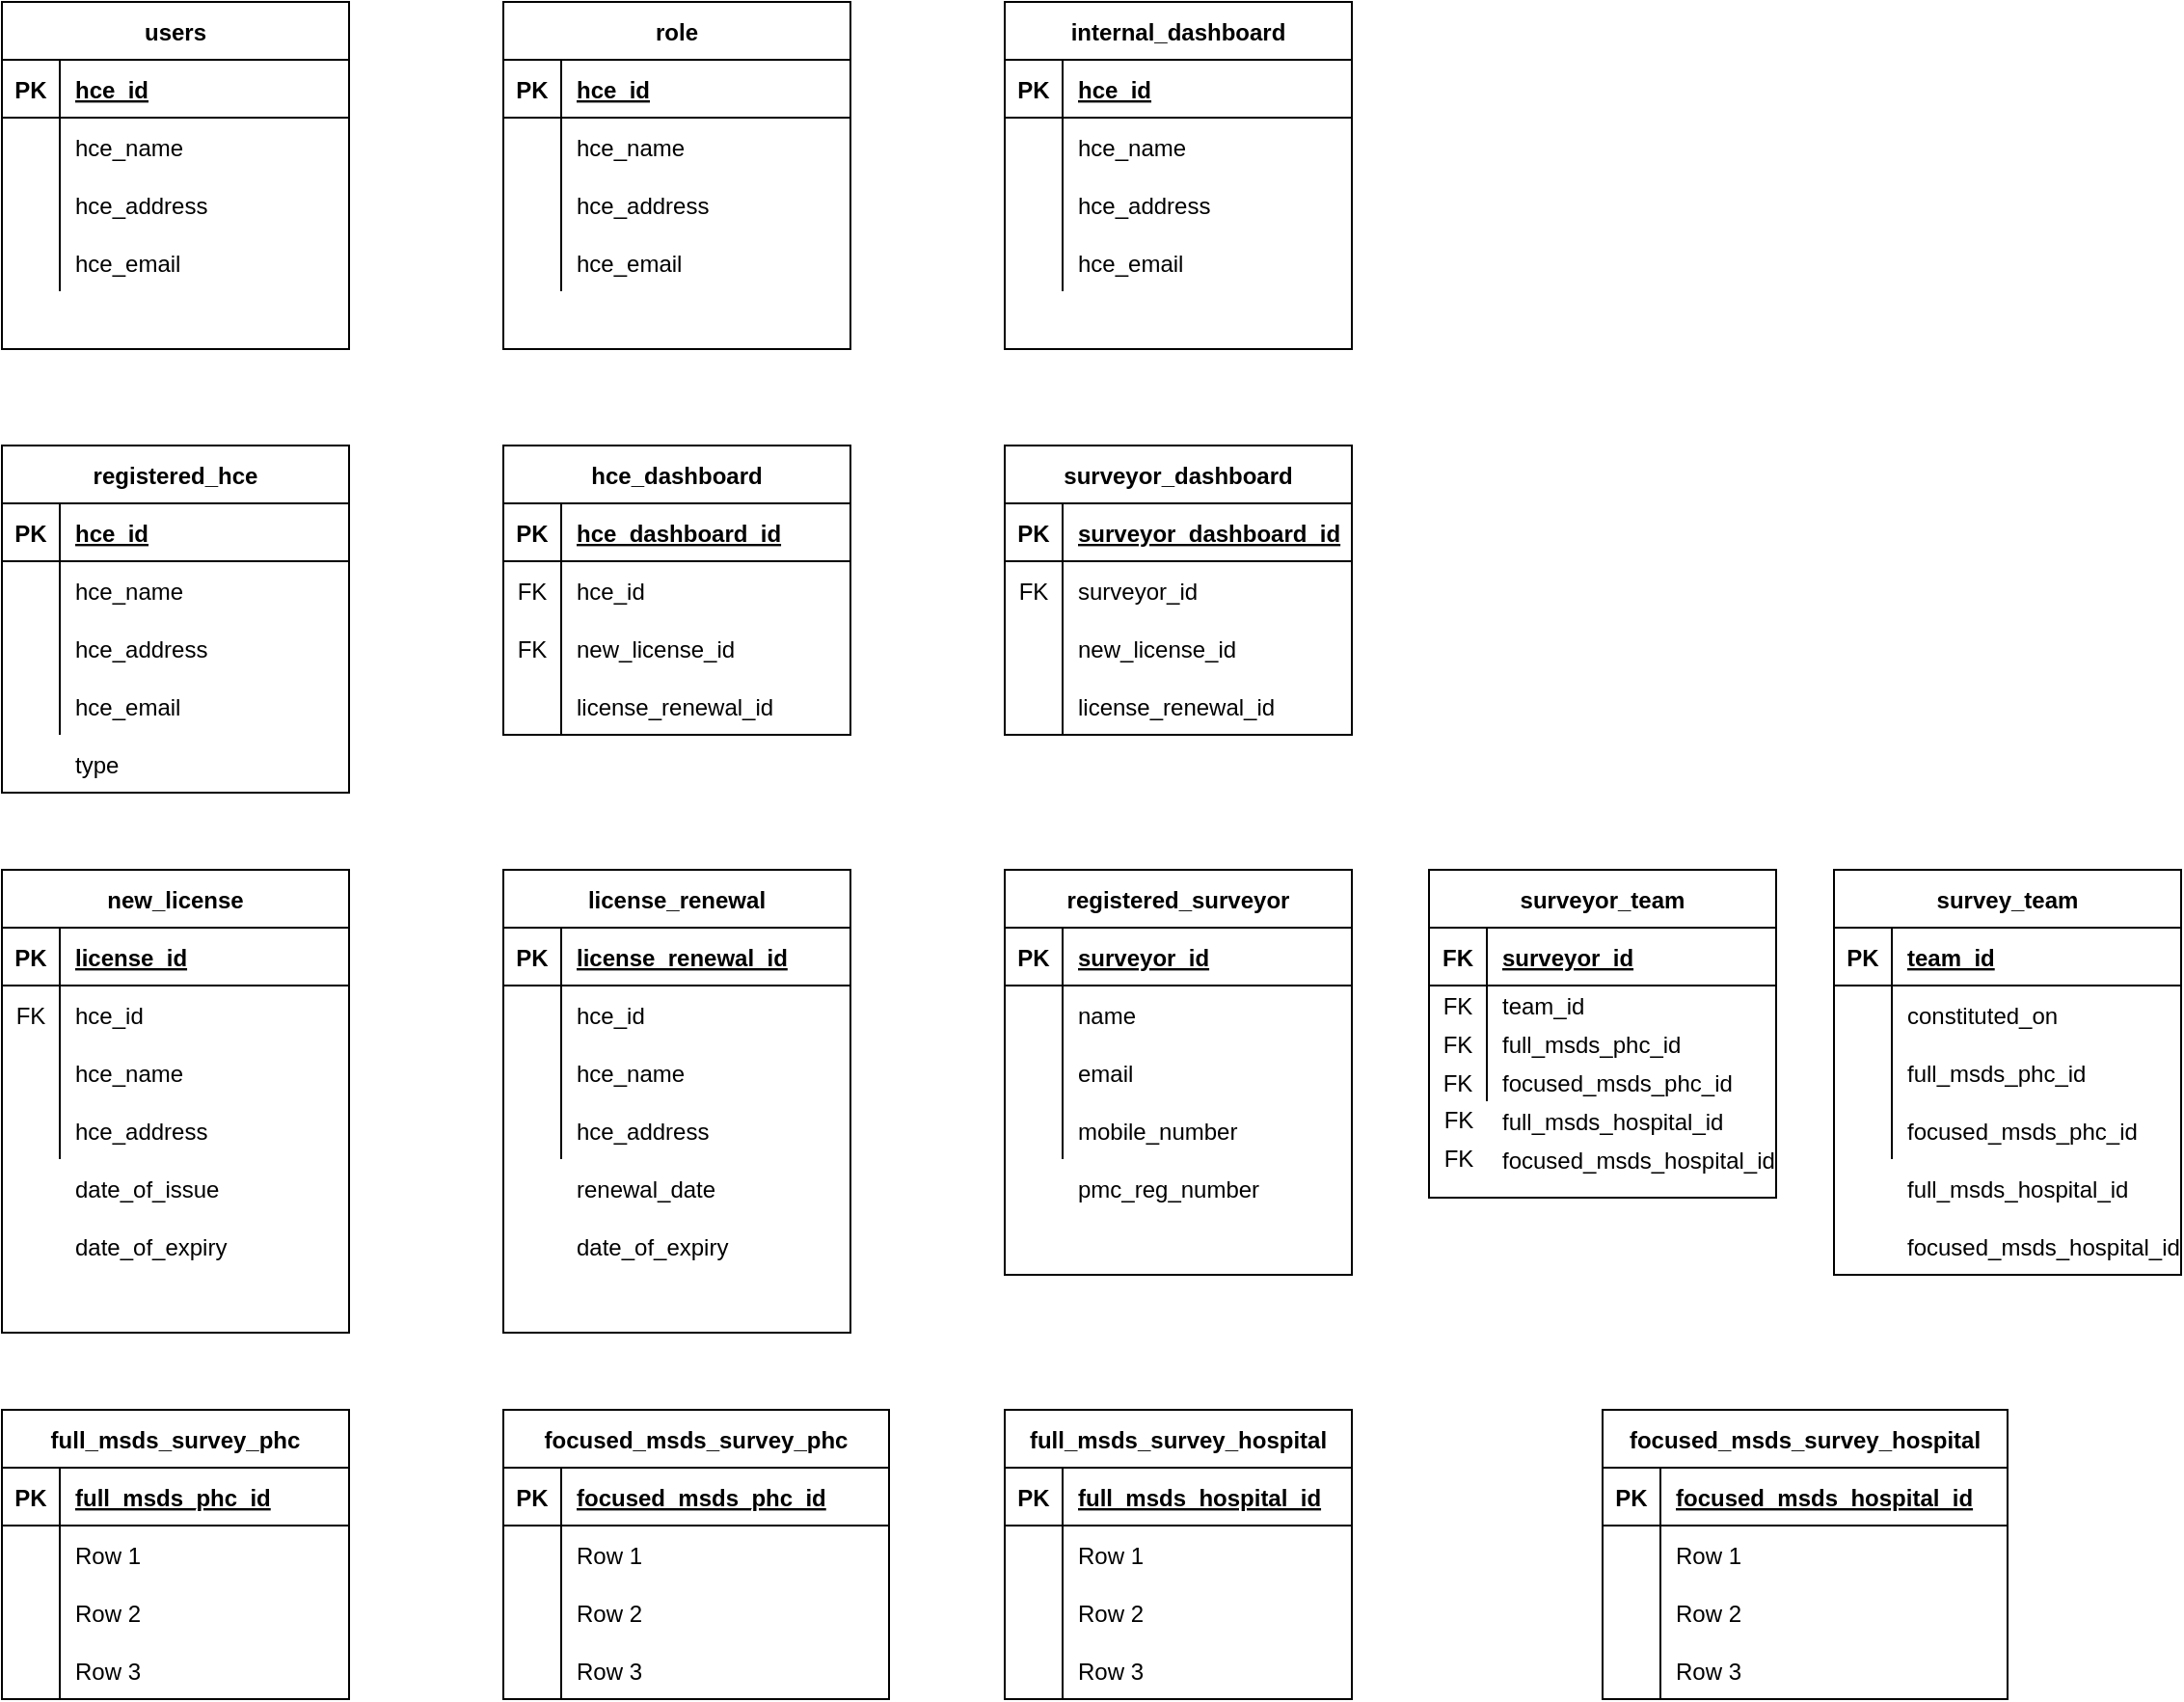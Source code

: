 <mxfile version="14.1.9" type="github"><diagram id="8rNVTD--F8bxD9YhIOgF" name="Page-1"><mxGraphModel dx="1017" dy="977" grid="1" gridSize="10" guides="1" tooltips="1" connect="1" arrows="1" fold="1" page="0" pageScale="1" pageWidth="1169" pageHeight="827" math="0" shadow="0"><root><mxCell id="0"/><mxCell id="1" parent="0"/><mxCell id="9mzJj-Um9MFkz69F-9Rz-1" value="registered_hce" style="shape=table;startSize=30;container=1;collapsible=1;childLayout=tableLayout;fixedRows=1;rowLines=0;fontStyle=1;align=center;resizeLast=1;" parent="1" vertex="1"><mxGeometry x="10" y="20" width="180" height="180" as="geometry"/></mxCell><mxCell id="9mzJj-Um9MFkz69F-9Rz-2" value="" style="shape=partialRectangle;collapsible=0;dropTarget=0;pointerEvents=0;fillColor=none;top=0;left=0;bottom=1;right=0;points=[[0,0.5],[1,0.5]];portConstraint=eastwest;" parent="9mzJj-Um9MFkz69F-9Rz-1" vertex="1"><mxGeometry y="30" width="180" height="30" as="geometry"/></mxCell><mxCell id="9mzJj-Um9MFkz69F-9Rz-3" value="PK" style="shape=partialRectangle;connectable=0;fillColor=none;top=0;left=0;bottom=0;right=0;fontStyle=1;overflow=hidden;" parent="9mzJj-Um9MFkz69F-9Rz-2" vertex="1"><mxGeometry width="30" height="30" as="geometry"/></mxCell><mxCell id="9mzJj-Um9MFkz69F-9Rz-4" value="hce_id" style="shape=partialRectangle;connectable=0;fillColor=none;top=0;left=0;bottom=0;right=0;align=left;spacingLeft=6;fontStyle=5;overflow=hidden;" parent="9mzJj-Um9MFkz69F-9Rz-2" vertex="1"><mxGeometry x="30" width="150" height="30" as="geometry"/></mxCell><mxCell id="9mzJj-Um9MFkz69F-9Rz-5" value="" style="shape=partialRectangle;collapsible=0;dropTarget=0;pointerEvents=0;fillColor=none;top=0;left=0;bottom=0;right=0;points=[[0,0.5],[1,0.5]];portConstraint=eastwest;" parent="9mzJj-Um9MFkz69F-9Rz-1" vertex="1"><mxGeometry y="60" width="180" height="30" as="geometry"/></mxCell><mxCell id="9mzJj-Um9MFkz69F-9Rz-6" value="" style="shape=partialRectangle;connectable=0;fillColor=none;top=0;left=0;bottom=0;right=0;editable=1;overflow=hidden;" parent="9mzJj-Um9MFkz69F-9Rz-5" vertex="1"><mxGeometry width="30" height="30" as="geometry"/></mxCell><mxCell id="9mzJj-Um9MFkz69F-9Rz-7" value="hce_name" style="shape=partialRectangle;connectable=0;fillColor=none;top=0;left=0;bottom=0;right=0;align=left;spacingLeft=6;overflow=hidden;" parent="9mzJj-Um9MFkz69F-9Rz-5" vertex="1"><mxGeometry x="30" width="150" height="30" as="geometry"/></mxCell><mxCell id="9mzJj-Um9MFkz69F-9Rz-8" value="" style="shape=partialRectangle;collapsible=0;dropTarget=0;pointerEvents=0;fillColor=none;top=0;left=0;bottom=0;right=0;points=[[0,0.5],[1,0.5]];portConstraint=eastwest;" parent="9mzJj-Um9MFkz69F-9Rz-1" vertex="1"><mxGeometry y="90" width="180" height="30" as="geometry"/></mxCell><mxCell id="9mzJj-Um9MFkz69F-9Rz-9" value="" style="shape=partialRectangle;connectable=0;fillColor=none;top=0;left=0;bottom=0;right=0;editable=1;overflow=hidden;" parent="9mzJj-Um9MFkz69F-9Rz-8" vertex="1"><mxGeometry width="30" height="30" as="geometry"/></mxCell><mxCell id="9mzJj-Um9MFkz69F-9Rz-10" value="hce_address" style="shape=partialRectangle;connectable=0;fillColor=none;top=0;left=0;bottom=0;right=0;align=left;spacingLeft=6;overflow=hidden;" parent="9mzJj-Um9MFkz69F-9Rz-8" vertex="1"><mxGeometry x="30" width="150" height="30" as="geometry"/></mxCell><mxCell id="9mzJj-Um9MFkz69F-9Rz-11" value="" style="shape=partialRectangle;collapsible=0;dropTarget=0;pointerEvents=0;fillColor=none;top=0;left=0;bottom=0;right=0;points=[[0,0.5],[1,0.5]];portConstraint=eastwest;" parent="9mzJj-Um9MFkz69F-9Rz-1" vertex="1"><mxGeometry y="120" width="180" height="30" as="geometry"/></mxCell><mxCell id="9mzJj-Um9MFkz69F-9Rz-12" value="" style="shape=partialRectangle;connectable=0;fillColor=none;top=0;left=0;bottom=0;right=0;editable=1;overflow=hidden;" parent="9mzJj-Um9MFkz69F-9Rz-11" vertex="1"><mxGeometry width="30" height="30" as="geometry"/></mxCell><mxCell id="9mzJj-Um9MFkz69F-9Rz-13" value="hce_email" style="shape=partialRectangle;connectable=0;fillColor=none;top=0;left=0;bottom=0;right=0;align=left;spacingLeft=6;overflow=hidden;" parent="9mzJj-Um9MFkz69F-9Rz-11" vertex="1"><mxGeometry x="30" width="150" height="30" as="geometry"/></mxCell><mxCell id="9mzJj-Um9MFkz69F-9Rz-14" value="hce_dashboard" style="shape=table;startSize=30;container=1;collapsible=1;childLayout=tableLayout;fixedRows=1;rowLines=0;fontStyle=1;align=center;resizeLast=1;" parent="1" vertex="1"><mxGeometry x="270" y="20" width="180" height="150" as="geometry"/></mxCell><mxCell id="9mzJj-Um9MFkz69F-9Rz-15" value="" style="shape=partialRectangle;collapsible=0;dropTarget=0;pointerEvents=0;fillColor=none;top=0;left=0;bottom=1;right=0;points=[[0,0.5],[1,0.5]];portConstraint=eastwest;" parent="9mzJj-Um9MFkz69F-9Rz-14" vertex="1"><mxGeometry y="30" width="180" height="30" as="geometry"/></mxCell><mxCell id="9mzJj-Um9MFkz69F-9Rz-16" value="PK" style="shape=partialRectangle;connectable=0;fillColor=none;top=0;left=0;bottom=0;right=0;fontStyle=1;overflow=hidden;" parent="9mzJj-Um9MFkz69F-9Rz-15" vertex="1"><mxGeometry width="30" height="30" as="geometry"/></mxCell><mxCell id="9mzJj-Um9MFkz69F-9Rz-17" value="hce_dashboard_id" style="shape=partialRectangle;connectable=0;fillColor=none;top=0;left=0;bottom=0;right=0;align=left;spacingLeft=6;fontStyle=5;overflow=hidden;" parent="9mzJj-Um9MFkz69F-9Rz-15" vertex="1"><mxGeometry x="30" width="150" height="30" as="geometry"/></mxCell><mxCell id="9mzJj-Um9MFkz69F-9Rz-18" value="" style="shape=partialRectangle;collapsible=0;dropTarget=0;pointerEvents=0;fillColor=none;top=0;left=0;bottom=0;right=0;points=[[0,0.5],[1,0.5]];portConstraint=eastwest;" parent="9mzJj-Um9MFkz69F-9Rz-14" vertex="1"><mxGeometry y="60" width="180" height="30" as="geometry"/></mxCell><mxCell id="9mzJj-Um9MFkz69F-9Rz-19" value="FK" style="shape=partialRectangle;connectable=0;fillColor=none;top=0;left=0;bottom=0;right=0;editable=1;overflow=hidden;" parent="9mzJj-Um9MFkz69F-9Rz-18" vertex="1"><mxGeometry width="30" height="30" as="geometry"/></mxCell><mxCell id="9mzJj-Um9MFkz69F-9Rz-20" value="hce_id" style="shape=partialRectangle;connectable=0;fillColor=none;top=0;left=0;bottom=0;right=0;align=left;spacingLeft=6;overflow=hidden;" parent="9mzJj-Um9MFkz69F-9Rz-18" vertex="1"><mxGeometry x="30" width="150" height="30" as="geometry"/></mxCell><mxCell id="9mzJj-Um9MFkz69F-9Rz-21" value="" style="shape=partialRectangle;collapsible=0;dropTarget=0;pointerEvents=0;fillColor=none;top=0;left=0;bottom=0;right=0;points=[[0,0.5],[1,0.5]];portConstraint=eastwest;" parent="9mzJj-Um9MFkz69F-9Rz-14" vertex="1"><mxGeometry y="90" width="180" height="30" as="geometry"/></mxCell><mxCell id="9mzJj-Um9MFkz69F-9Rz-22" value="FK" style="shape=partialRectangle;connectable=0;fillColor=none;top=0;left=0;bottom=0;right=0;editable=1;overflow=hidden;" parent="9mzJj-Um9MFkz69F-9Rz-21" vertex="1"><mxGeometry width="30" height="30" as="geometry"/></mxCell><mxCell id="9mzJj-Um9MFkz69F-9Rz-23" value="new_license_id" style="shape=partialRectangle;connectable=0;fillColor=none;top=0;left=0;bottom=0;right=0;align=left;spacingLeft=6;overflow=hidden;" parent="9mzJj-Um9MFkz69F-9Rz-21" vertex="1"><mxGeometry x="30" width="150" height="30" as="geometry"/></mxCell><mxCell id="9mzJj-Um9MFkz69F-9Rz-24" value="" style="shape=partialRectangle;collapsible=0;dropTarget=0;pointerEvents=0;fillColor=none;top=0;left=0;bottom=0;right=0;points=[[0,0.5],[1,0.5]];portConstraint=eastwest;" parent="9mzJj-Um9MFkz69F-9Rz-14" vertex="1"><mxGeometry y="120" width="180" height="30" as="geometry"/></mxCell><mxCell id="9mzJj-Um9MFkz69F-9Rz-25" value="" style="shape=partialRectangle;connectable=0;fillColor=none;top=0;left=0;bottom=0;right=0;editable=1;overflow=hidden;" parent="9mzJj-Um9MFkz69F-9Rz-24" vertex="1"><mxGeometry width="30" height="30" as="geometry"/></mxCell><mxCell id="9mzJj-Um9MFkz69F-9Rz-26" value="license_renewal_id" style="shape=partialRectangle;connectable=0;fillColor=none;top=0;left=0;bottom=0;right=0;align=left;spacingLeft=6;overflow=hidden;" parent="9mzJj-Um9MFkz69F-9Rz-24" vertex="1"><mxGeometry x="30" width="150" height="30" as="geometry"/></mxCell><mxCell id="9mzJj-Um9MFkz69F-9Rz-42" value="surveyor_dashboard" style="shape=table;startSize=30;container=1;collapsible=1;childLayout=tableLayout;fixedRows=1;rowLines=0;fontStyle=1;align=center;resizeLast=1;" parent="1" vertex="1"><mxGeometry x="530" y="20" width="180" height="150" as="geometry"/></mxCell><mxCell id="9mzJj-Um9MFkz69F-9Rz-43" value="" style="shape=partialRectangle;collapsible=0;dropTarget=0;pointerEvents=0;fillColor=none;top=0;left=0;bottom=1;right=0;points=[[0,0.5],[1,0.5]];portConstraint=eastwest;" parent="9mzJj-Um9MFkz69F-9Rz-42" vertex="1"><mxGeometry y="30" width="180" height="30" as="geometry"/></mxCell><mxCell id="9mzJj-Um9MFkz69F-9Rz-44" value="PK" style="shape=partialRectangle;connectable=0;fillColor=none;top=0;left=0;bottom=0;right=0;fontStyle=1;overflow=hidden;" parent="9mzJj-Um9MFkz69F-9Rz-43" vertex="1"><mxGeometry width="30" height="30" as="geometry"/></mxCell><mxCell id="9mzJj-Um9MFkz69F-9Rz-45" value="surveyor_dashboard_id" style="shape=partialRectangle;connectable=0;fillColor=none;top=0;left=0;bottom=0;right=0;align=left;spacingLeft=6;fontStyle=5;overflow=hidden;" parent="9mzJj-Um9MFkz69F-9Rz-43" vertex="1"><mxGeometry x="30" width="150" height="30" as="geometry"/></mxCell><mxCell id="9mzJj-Um9MFkz69F-9Rz-46" value="" style="shape=partialRectangle;collapsible=0;dropTarget=0;pointerEvents=0;fillColor=none;top=0;left=0;bottom=0;right=0;points=[[0,0.5],[1,0.5]];portConstraint=eastwest;" parent="9mzJj-Um9MFkz69F-9Rz-42" vertex="1"><mxGeometry y="60" width="180" height="30" as="geometry"/></mxCell><mxCell id="9mzJj-Um9MFkz69F-9Rz-47" value="FK" style="shape=partialRectangle;connectable=0;fillColor=none;top=0;left=0;bottom=0;right=0;editable=1;overflow=hidden;" parent="9mzJj-Um9MFkz69F-9Rz-46" vertex="1"><mxGeometry width="30" height="30" as="geometry"/></mxCell><mxCell id="9mzJj-Um9MFkz69F-9Rz-48" value="surveyor_id" style="shape=partialRectangle;connectable=0;fillColor=none;top=0;left=0;bottom=0;right=0;align=left;spacingLeft=6;overflow=hidden;" parent="9mzJj-Um9MFkz69F-9Rz-46" vertex="1"><mxGeometry x="30" width="150" height="30" as="geometry"/></mxCell><mxCell id="9mzJj-Um9MFkz69F-9Rz-49" value="" style="shape=partialRectangle;collapsible=0;dropTarget=0;pointerEvents=0;fillColor=none;top=0;left=0;bottom=0;right=0;points=[[0,0.5],[1,0.5]];portConstraint=eastwest;" parent="9mzJj-Um9MFkz69F-9Rz-42" vertex="1"><mxGeometry y="90" width="180" height="30" as="geometry"/></mxCell><mxCell id="9mzJj-Um9MFkz69F-9Rz-50" value="" style="shape=partialRectangle;connectable=0;fillColor=none;top=0;left=0;bottom=0;right=0;editable=1;overflow=hidden;" parent="9mzJj-Um9MFkz69F-9Rz-49" vertex="1"><mxGeometry width="30" height="30" as="geometry"/></mxCell><mxCell id="9mzJj-Um9MFkz69F-9Rz-51" value="new_license_id" style="shape=partialRectangle;connectable=0;fillColor=none;top=0;left=0;bottom=0;right=0;align=left;spacingLeft=6;overflow=hidden;" parent="9mzJj-Um9MFkz69F-9Rz-49" vertex="1"><mxGeometry x="30" width="150" height="30" as="geometry"/></mxCell><mxCell id="9mzJj-Um9MFkz69F-9Rz-52" value="" style="shape=partialRectangle;collapsible=0;dropTarget=0;pointerEvents=0;fillColor=none;top=0;left=0;bottom=0;right=0;points=[[0,0.5],[1,0.5]];portConstraint=eastwest;" parent="9mzJj-Um9MFkz69F-9Rz-42" vertex="1"><mxGeometry y="120" width="180" height="30" as="geometry"/></mxCell><mxCell id="9mzJj-Um9MFkz69F-9Rz-53" value="" style="shape=partialRectangle;connectable=0;fillColor=none;top=0;left=0;bottom=0;right=0;editable=1;overflow=hidden;" parent="9mzJj-Um9MFkz69F-9Rz-52" vertex="1"><mxGeometry width="30" height="30" as="geometry"/></mxCell><mxCell id="9mzJj-Um9MFkz69F-9Rz-54" value="license_renewal_id" style="shape=partialRectangle;connectable=0;fillColor=none;top=0;left=0;bottom=0;right=0;align=left;spacingLeft=6;overflow=hidden;" parent="9mzJj-Um9MFkz69F-9Rz-52" vertex="1"><mxGeometry x="30" width="150" height="30" as="geometry"/></mxCell><mxCell id="9mzJj-Um9MFkz69F-9Rz-55" value="registered_surveyor" style="shape=table;startSize=30;container=1;collapsible=1;childLayout=tableLayout;fixedRows=1;rowLines=0;fontStyle=1;align=center;resizeLast=1;" parent="1" vertex="1"><mxGeometry x="530" y="240" width="180" height="210" as="geometry"/></mxCell><mxCell id="9mzJj-Um9MFkz69F-9Rz-56" value="" style="shape=partialRectangle;collapsible=0;dropTarget=0;pointerEvents=0;fillColor=none;top=0;left=0;bottom=1;right=0;points=[[0,0.5],[1,0.5]];portConstraint=eastwest;" parent="9mzJj-Um9MFkz69F-9Rz-55" vertex="1"><mxGeometry y="30" width="180" height="30" as="geometry"/></mxCell><mxCell id="9mzJj-Um9MFkz69F-9Rz-57" value="PK" style="shape=partialRectangle;connectable=0;fillColor=none;top=0;left=0;bottom=0;right=0;fontStyle=1;overflow=hidden;" parent="9mzJj-Um9MFkz69F-9Rz-56" vertex="1"><mxGeometry width="30" height="30" as="geometry"/></mxCell><mxCell id="9mzJj-Um9MFkz69F-9Rz-58" value="surveyor_id" style="shape=partialRectangle;connectable=0;fillColor=none;top=0;left=0;bottom=0;right=0;align=left;spacingLeft=6;fontStyle=5;overflow=hidden;" parent="9mzJj-Um9MFkz69F-9Rz-56" vertex="1"><mxGeometry x="30" width="150" height="30" as="geometry"/></mxCell><mxCell id="9mzJj-Um9MFkz69F-9Rz-59" value="" style="shape=partialRectangle;collapsible=0;dropTarget=0;pointerEvents=0;fillColor=none;top=0;left=0;bottom=0;right=0;points=[[0,0.5],[1,0.5]];portConstraint=eastwest;" parent="9mzJj-Um9MFkz69F-9Rz-55" vertex="1"><mxGeometry y="60" width="180" height="30" as="geometry"/></mxCell><mxCell id="9mzJj-Um9MFkz69F-9Rz-60" value="" style="shape=partialRectangle;connectable=0;fillColor=none;top=0;left=0;bottom=0;right=0;editable=1;overflow=hidden;" parent="9mzJj-Um9MFkz69F-9Rz-59" vertex="1"><mxGeometry width="30" height="30" as="geometry"/></mxCell><mxCell id="9mzJj-Um9MFkz69F-9Rz-61" value="name" style="shape=partialRectangle;connectable=0;fillColor=none;top=0;left=0;bottom=0;right=0;align=left;spacingLeft=6;overflow=hidden;" parent="9mzJj-Um9MFkz69F-9Rz-59" vertex="1"><mxGeometry x="30" width="150" height="30" as="geometry"/></mxCell><mxCell id="9mzJj-Um9MFkz69F-9Rz-62" value="" style="shape=partialRectangle;collapsible=0;dropTarget=0;pointerEvents=0;fillColor=none;top=0;left=0;bottom=0;right=0;points=[[0,0.5],[1,0.5]];portConstraint=eastwest;" parent="9mzJj-Um9MFkz69F-9Rz-55" vertex="1"><mxGeometry y="90" width="180" height="30" as="geometry"/></mxCell><mxCell id="9mzJj-Um9MFkz69F-9Rz-63" value="" style="shape=partialRectangle;connectable=0;fillColor=none;top=0;left=0;bottom=0;right=0;editable=1;overflow=hidden;" parent="9mzJj-Um9MFkz69F-9Rz-62" vertex="1"><mxGeometry width="30" height="30" as="geometry"/></mxCell><mxCell id="9mzJj-Um9MFkz69F-9Rz-64" value="email" style="shape=partialRectangle;connectable=0;fillColor=none;top=0;left=0;bottom=0;right=0;align=left;spacingLeft=6;overflow=hidden;" parent="9mzJj-Um9MFkz69F-9Rz-62" vertex="1"><mxGeometry x="30" width="150" height="30" as="geometry"/></mxCell><mxCell id="9mzJj-Um9MFkz69F-9Rz-65" value="" style="shape=partialRectangle;collapsible=0;dropTarget=0;pointerEvents=0;fillColor=none;top=0;left=0;bottom=0;right=0;points=[[0,0.5],[1,0.5]];portConstraint=eastwest;" parent="9mzJj-Um9MFkz69F-9Rz-55" vertex="1"><mxGeometry y="120" width="180" height="30" as="geometry"/></mxCell><mxCell id="9mzJj-Um9MFkz69F-9Rz-66" value="" style="shape=partialRectangle;connectable=0;fillColor=none;top=0;left=0;bottom=0;right=0;editable=1;overflow=hidden;" parent="9mzJj-Um9MFkz69F-9Rz-65" vertex="1"><mxGeometry width="30" height="30" as="geometry"/></mxCell><mxCell id="9mzJj-Um9MFkz69F-9Rz-67" value="mobile_number" style="shape=partialRectangle;connectable=0;fillColor=none;top=0;left=0;bottom=0;right=0;align=left;spacingLeft=6;overflow=hidden;" parent="9mzJj-Um9MFkz69F-9Rz-65" vertex="1"><mxGeometry x="30" width="150" height="30" as="geometry"/></mxCell><mxCell id="9mzJj-Um9MFkz69F-9Rz-81" value="new_license" style="shape=table;startSize=30;container=1;collapsible=1;childLayout=tableLayout;fixedRows=1;rowLines=0;fontStyle=1;align=center;resizeLast=1;" parent="1" vertex="1"><mxGeometry x="10" y="240" width="180" height="240" as="geometry"/></mxCell><mxCell id="9mzJj-Um9MFkz69F-9Rz-82" value="" style="shape=partialRectangle;collapsible=0;dropTarget=0;pointerEvents=0;fillColor=none;top=0;left=0;bottom=1;right=0;points=[[0,0.5],[1,0.5]];portConstraint=eastwest;" parent="9mzJj-Um9MFkz69F-9Rz-81" vertex="1"><mxGeometry y="30" width="180" height="30" as="geometry"/></mxCell><mxCell id="9mzJj-Um9MFkz69F-9Rz-83" value="PK" style="shape=partialRectangle;connectable=0;fillColor=none;top=0;left=0;bottom=0;right=0;fontStyle=1;overflow=hidden;" parent="9mzJj-Um9MFkz69F-9Rz-82" vertex="1"><mxGeometry width="30" height="30" as="geometry"/></mxCell><mxCell id="9mzJj-Um9MFkz69F-9Rz-84" value="license_id" style="shape=partialRectangle;connectable=0;fillColor=none;top=0;left=0;bottom=0;right=0;align=left;spacingLeft=6;fontStyle=5;overflow=hidden;" parent="9mzJj-Um9MFkz69F-9Rz-82" vertex="1"><mxGeometry x="30" width="150" height="30" as="geometry"/></mxCell><mxCell id="9mzJj-Um9MFkz69F-9Rz-85" value="" style="shape=partialRectangle;collapsible=0;dropTarget=0;pointerEvents=0;fillColor=none;top=0;left=0;bottom=0;right=0;points=[[0,0.5],[1,0.5]];portConstraint=eastwest;" parent="9mzJj-Um9MFkz69F-9Rz-81" vertex="1"><mxGeometry y="60" width="180" height="30" as="geometry"/></mxCell><mxCell id="9mzJj-Um9MFkz69F-9Rz-86" value="FK" style="shape=partialRectangle;connectable=0;fillColor=none;top=0;left=0;bottom=0;right=0;editable=1;overflow=hidden;" parent="9mzJj-Um9MFkz69F-9Rz-85" vertex="1"><mxGeometry width="30" height="30" as="geometry"/></mxCell><mxCell id="9mzJj-Um9MFkz69F-9Rz-87" value="hce_id" style="shape=partialRectangle;connectable=0;fillColor=none;top=0;left=0;bottom=0;right=0;align=left;spacingLeft=6;overflow=hidden;" parent="9mzJj-Um9MFkz69F-9Rz-85" vertex="1"><mxGeometry x="30" width="150" height="30" as="geometry"/></mxCell><mxCell id="9mzJj-Um9MFkz69F-9Rz-88" value="" style="shape=partialRectangle;collapsible=0;dropTarget=0;pointerEvents=0;fillColor=none;top=0;left=0;bottom=0;right=0;points=[[0,0.5],[1,0.5]];portConstraint=eastwest;" parent="9mzJj-Um9MFkz69F-9Rz-81" vertex="1"><mxGeometry y="90" width="180" height="30" as="geometry"/></mxCell><mxCell id="9mzJj-Um9MFkz69F-9Rz-89" value="" style="shape=partialRectangle;connectable=0;fillColor=none;top=0;left=0;bottom=0;right=0;editable=1;overflow=hidden;" parent="9mzJj-Um9MFkz69F-9Rz-88" vertex="1"><mxGeometry width="30" height="30" as="geometry"/></mxCell><mxCell id="9mzJj-Um9MFkz69F-9Rz-90" value="hce_name" style="shape=partialRectangle;connectable=0;fillColor=none;top=0;left=0;bottom=0;right=0;align=left;spacingLeft=6;overflow=hidden;" parent="9mzJj-Um9MFkz69F-9Rz-88" vertex="1"><mxGeometry x="30" width="150" height="30" as="geometry"/></mxCell><mxCell id="9mzJj-Um9MFkz69F-9Rz-91" value="" style="shape=partialRectangle;collapsible=0;dropTarget=0;pointerEvents=0;fillColor=none;top=0;left=0;bottom=0;right=0;points=[[0,0.5],[1,0.5]];portConstraint=eastwest;" parent="9mzJj-Um9MFkz69F-9Rz-81" vertex="1"><mxGeometry y="120" width="180" height="30" as="geometry"/></mxCell><mxCell id="9mzJj-Um9MFkz69F-9Rz-92" value="" style="shape=partialRectangle;connectable=0;fillColor=none;top=0;left=0;bottom=0;right=0;editable=1;overflow=hidden;" parent="9mzJj-Um9MFkz69F-9Rz-91" vertex="1"><mxGeometry width="30" height="30" as="geometry"/></mxCell><mxCell id="9mzJj-Um9MFkz69F-9Rz-93" value="hce_address" style="shape=partialRectangle;connectable=0;fillColor=none;top=0;left=0;bottom=0;right=0;align=left;spacingLeft=6;overflow=hidden;" parent="9mzJj-Um9MFkz69F-9Rz-91" vertex="1"><mxGeometry x="30" width="150" height="30" as="geometry"/></mxCell><mxCell id="9mzJj-Um9MFkz69F-9Rz-94" value="license_renewal" style="shape=table;startSize=30;container=1;collapsible=1;childLayout=tableLayout;fixedRows=1;rowLines=0;fontStyle=1;align=center;resizeLast=1;" parent="1" vertex="1"><mxGeometry x="270" y="240" width="180" height="240" as="geometry"/></mxCell><mxCell id="9mzJj-Um9MFkz69F-9Rz-95" value="" style="shape=partialRectangle;collapsible=0;dropTarget=0;pointerEvents=0;fillColor=none;top=0;left=0;bottom=1;right=0;points=[[0,0.5],[1,0.5]];portConstraint=eastwest;" parent="9mzJj-Um9MFkz69F-9Rz-94" vertex="1"><mxGeometry y="30" width="180" height="30" as="geometry"/></mxCell><mxCell id="9mzJj-Um9MFkz69F-9Rz-96" value="PK" style="shape=partialRectangle;connectable=0;fillColor=none;top=0;left=0;bottom=0;right=0;fontStyle=1;overflow=hidden;" parent="9mzJj-Um9MFkz69F-9Rz-95" vertex="1"><mxGeometry width="30" height="30" as="geometry"/></mxCell><mxCell id="9mzJj-Um9MFkz69F-9Rz-97" value="license_renewal_id" style="shape=partialRectangle;connectable=0;fillColor=none;top=0;left=0;bottom=0;right=0;align=left;spacingLeft=6;fontStyle=5;overflow=hidden;" parent="9mzJj-Um9MFkz69F-9Rz-95" vertex="1"><mxGeometry x="30" width="150" height="30" as="geometry"/></mxCell><mxCell id="9mzJj-Um9MFkz69F-9Rz-98" value="" style="shape=partialRectangle;collapsible=0;dropTarget=0;pointerEvents=0;fillColor=none;top=0;left=0;bottom=0;right=0;points=[[0,0.5],[1,0.5]];portConstraint=eastwest;" parent="9mzJj-Um9MFkz69F-9Rz-94" vertex="1"><mxGeometry y="60" width="180" height="30" as="geometry"/></mxCell><mxCell id="9mzJj-Um9MFkz69F-9Rz-99" value="" style="shape=partialRectangle;connectable=0;fillColor=none;top=0;left=0;bottom=0;right=0;editable=1;overflow=hidden;" parent="9mzJj-Um9MFkz69F-9Rz-98" vertex="1"><mxGeometry width="30" height="30" as="geometry"/></mxCell><mxCell id="9mzJj-Um9MFkz69F-9Rz-100" value="hce_id" style="shape=partialRectangle;connectable=0;fillColor=none;top=0;left=0;bottom=0;right=0;align=left;spacingLeft=6;overflow=hidden;" parent="9mzJj-Um9MFkz69F-9Rz-98" vertex="1"><mxGeometry x="30" width="150" height="30" as="geometry"/></mxCell><mxCell id="9mzJj-Um9MFkz69F-9Rz-101" value="" style="shape=partialRectangle;collapsible=0;dropTarget=0;pointerEvents=0;fillColor=none;top=0;left=0;bottom=0;right=0;points=[[0,0.5],[1,0.5]];portConstraint=eastwest;" parent="9mzJj-Um9MFkz69F-9Rz-94" vertex="1"><mxGeometry y="90" width="180" height="30" as="geometry"/></mxCell><mxCell id="9mzJj-Um9MFkz69F-9Rz-102" value="" style="shape=partialRectangle;connectable=0;fillColor=none;top=0;left=0;bottom=0;right=0;editable=1;overflow=hidden;" parent="9mzJj-Um9MFkz69F-9Rz-101" vertex="1"><mxGeometry width="30" height="30" as="geometry"/></mxCell><mxCell id="9mzJj-Um9MFkz69F-9Rz-103" value="hce_name" style="shape=partialRectangle;connectable=0;fillColor=none;top=0;left=0;bottom=0;right=0;align=left;spacingLeft=6;overflow=hidden;" parent="9mzJj-Um9MFkz69F-9Rz-101" vertex="1"><mxGeometry x="30" width="150" height="30" as="geometry"/></mxCell><mxCell id="9mzJj-Um9MFkz69F-9Rz-104" value="" style="shape=partialRectangle;collapsible=0;dropTarget=0;pointerEvents=0;fillColor=none;top=0;left=0;bottom=0;right=0;points=[[0,0.5],[1,0.5]];portConstraint=eastwest;" parent="9mzJj-Um9MFkz69F-9Rz-94" vertex="1"><mxGeometry y="120" width="180" height="30" as="geometry"/></mxCell><mxCell id="9mzJj-Um9MFkz69F-9Rz-105" value="" style="shape=partialRectangle;connectable=0;fillColor=none;top=0;left=0;bottom=0;right=0;editable=1;overflow=hidden;" parent="9mzJj-Um9MFkz69F-9Rz-104" vertex="1"><mxGeometry width="30" height="30" as="geometry"/></mxCell><mxCell id="9mzJj-Um9MFkz69F-9Rz-106" value="hce_address" style="shape=partialRectangle;connectable=0;fillColor=none;top=0;left=0;bottom=0;right=0;align=left;spacingLeft=6;overflow=hidden;" parent="9mzJj-Um9MFkz69F-9Rz-104" vertex="1"><mxGeometry x="30" width="150" height="30" as="geometry"/></mxCell><mxCell id="9mzJj-Um9MFkz69F-9Rz-107" value="full_msds_survey_phc" style="shape=table;startSize=30;container=1;collapsible=1;childLayout=tableLayout;fixedRows=1;rowLines=0;fontStyle=1;align=center;resizeLast=1;" parent="1" vertex="1"><mxGeometry x="10" y="520" width="180" height="150" as="geometry"/></mxCell><mxCell id="9mzJj-Um9MFkz69F-9Rz-108" value="" style="shape=partialRectangle;collapsible=0;dropTarget=0;pointerEvents=0;fillColor=none;top=0;left=0;bottom=1;right=0;points=[[0,0.5],[1,0.5]];portConstraint=eastwest;" parent="9mzJj-Um9MFkz69F-9Rz-107" vertex="1"><mxGeometry y="30" width="180" height="30" as="geometry"/></mxCell><mxCell id="9mzJj-Um9MFkz69F-9Rz-109" value="PK" style="shape=partialRectangle;connectable=0;fillColor=none;top=0;left=0;bottom=0;right=0;fontStyle=1;overflow=hidden;" parent="9mzJj-Um9MFkz69F-9Rz-108" vertex="1"><mxGeometry width="30" height="30" as="geometry"/></mxCell><mxCell id="9mzJj-Um9MFkz69F-9Rz-110" value="full_msds_phc_id" style="shape=partialRectangle;connectable=0;fillColor=none;top=0;left=0;bottom=0;right=0;align=left;spacingLeft=6;fontStyle=5;overflow=hidden;" parent="9mzJj-Um9MFkz69F-9Rz-108" vertex="1"><mxGeometry x="30" width="150" height="30" as="geometry"/></mxCell><mxCell id="9mzJj-Um9MFkz69F-9Rz-111" value="" style="shape=partialRectangle;collapsible=0;dropTarget=0;pointerEvents=0;fillColor=none;top=0;left=0;bottom=0;right=0;points=[[0,0.5],[1,0.5]];portConstraint=eastwest;" parent="9mzJj-Um9MFkz69F-9Rz-107" vertex="1"><mxGeometry y="60" width="180" height="30" as="geometry"/></mxCell><mxCell id="9mzJj-Um9MFkz69F-9Rz-112" value="" style="shape=partialRectangle;connectable=0;fillColor=none;top=0;left=0;bottom=0;right=0;editable=1;overflow=hidden;" parent="9mzJj-Um9MFkz69F-9Rz-111" vertex="1"><mxGeometry width="30" height="30" as="geometry"/></mxCell><mxCell id="9mzJj-Um9MFkz69F-9Rz-113" value="Row 1" style="shape=partialRectangle;connectable=0;fillColor=none;top=0;left=0;bottom=0;right=0;align=left;spacingLeft=6;overflow=hidden;" parent="9mzJj-Um9MFkz69F-9Rz-111" vertex="1"><mxGeometry x="30" width="150" height="30" as="geometry"/></mxCell><mxCell id="9mzJj-Um9MFkz69F-9Rz-114" value="" style="shape=partialRectangle;collapsible=0;dropTarget=0;pointerEvents=0;fillColor=none;top=0;left=0;bottom=0;right=0;points=[[0,0.5],[1,0.5]];portConstraint=eastwest;" parent="9mzJj-Um9MFkz69F-9Rz-107" vertex="1"><mxGeometry y="90" width="180" height="30" as="geometry"/></mxCell><mxCell id="9mzJj-Um9MFkz69F-9Rz-115" value="" style="shape=partialRectangle;connectable=0;fillColor=none;top=0;left=0;bottom=0;right=0;editable=1;overflow=hidden;" parent="9mzJj-Um9MFkz69F-9Rz-114" vertex="1"><mxGeometry width="30" height="30" as="geometry"/></mxCell><mxCell id="9mzJj-Um9MFkz69F-9Rz-116" value="Row 2" style="shape=partialRectangle;connectable=0;fillColor=none;top=0;left=0;bottom=0;right=0;align=left;spacingLeft=6;overflow=hidden;" parent="9mzJj-Um9MFkz69F-9Rz-114" vertex="1"><mxGeometry x="30" width="150" height="30" as="geometry"/></mxCell><mxCell id="9mzJj-Um9MFkz69F-9Rz-117" value="" style="shape=partialRectangle;collapsible=0;dropTarget=0;pointerEvents=0;fillColor=none;top=0;left=0;bottom=0;right=0;points=[[0,0.5],[1,0.5]];portConstraint=eastwest;" parent="9mzJj-Um9MFkz69F-9Rz-107" vertex="1"><mxGeometry y="120" width="180" height="30" as="geometry"/></mxCell><mxCell id="9mzJj-Um9MFkz69F-9Rz-118" value="" style="shape=partialRectangle;connectable=0;fillColor=none;top=0;left=0;bottom=0;right=0;editable=1;overflow=hidden;" parent="9mzJj-Um9MFkz69F-9Rz-117" vertex="1"><mxGeometry width="30" height="30" as="geometry"/></mxCell><mxCell id="9mzJj-Um9MFkz69F-9Rz-119" value="Row 3" style="shape=partialRectangle;connectable=0;fillColor=none;top=0;left=0;bottom=0;right=0;align=left;spacingLeft=6;overflow=hidden;" parent="9mzJj-Um9MFkz69F-9Rz-117" vertex="1"><mxGeometry x="30" width="150" height="30" as="geometry"/></mxCell><mxCell id="9mzJj-Um9MFkz69F-9Rz-120" value="focused_msds_survey_phc" style="shape=table;startSize=30;container=1;collapsible=1;childLayout=tableLayout;fixedRows=1;rowLines=0;fontStyle=1;align=center;resizeLast=1;" parent="1" vertex="1"><mxGeometry x="270" y="520" width="200" height="150" as="geometry"/></mxCell><mxCell id="9mzJj-Um9MFkz69F-9Rz-121" value="" style="shape=partialRectangle;collapsible=0;dropTarget=0;pointerEvents=0;fillColor=none;top=0;left=0;bottom=1;right=0;points=[[0,0.5],[1,0.5]];portConstraint=eastwest;" parent="9mzJj-Um9MFkz69F-9Rz-120" vertex="1"><mxGeometry y="30" width="200" height="30" as="geometry"/></mxCell><mxCell id="9mzJj-Um9MFkz69F-9Rz-122" value="PK" style="shape=partialRectangle;connectable=0;fillColor=none;top=0;left=0;bottom=0;right=0;fontStyle=1;overflow=hidden;" parent="9mzJj-Um9MFkz69F-9Rz-121" vertex="1"><mxGeometry width="30" height="30" as="geometry"/></mxCell><mxCell id="9mzJj-Um9MFkz69F-9Rz-123" value="focused_msds_phc_id" style="shape=partialRectangle;connectable=0;fillColor=none;top=0;left=0;bottom=0;right=0;align=left;spacingLeft=6;fontStyle=5;overflow=hidden;" parent="9mzJj-Um9MFkz69F-9Rz-121" vertex="1"><mxGeometry x="30" width="170" height="30" as="geometry"/></mxCell><mxCell id="9mzJj-Um9MFkz69F-9Rz-124" value="" style="shape=partialRectangle;collapsible=0;dropTarget=0;pointerEvents=0;fillColor=none;top=0;left=0;bottom=0;right=0;points=[[0,0.5],[1,0.5]];portConstraint=eastwest;" parent="9mzJj-Um9MFkz69F-9Rz-120" vertex="1"><mxGeometry y="60" width="200" height="30" as="geometry"/></mxCell><mxCell id="9mzJj-Um9MFkz69F-9Rz-125" value="" style="shape=partialRectangle;connectable=0;fillColor=none;top=0;left=0;bottom=0;right=0;editable=1;overflow=hidden;" parent="9mzJj-Um9MFkz69F-9Rz-124" vertex="1"><mxGeometry width="30" height="30" as="geometry"/></mxCell><mxCell id="9mzJj-Um9MFkz69F-9Rz-126" value="Row 1" style="shape=partialRectangle;connectable=0;fillColor=none;top=0;left=0;bottom=0;right=0;align=left;spacingLeft=6;overflow=hidden;" parent="9mzJj-Um9MFkz69F-9Rz-124" vertex="1"><mxGeometry x="30" width="170" height="30" as="geometry"/></mxCell><mxCell id="9mzJj-Um9MFkz69F-9Rz-127" value="" style="shape=partialRectangle;collapsible=0;dropTarget=0;pointerEvents=0;fillColor=none;top=0;left=0;bottom=0;right=0;points=[[0,0.5],[1,0.5]];portConstraint=eastwest;" parent="9mzJj-Um9MFkz69F-9Rz-120" vertex="1"><mxGeometry y="90" width="200" height="30" as="geometry"/></mxCell><mxCell id="9mzJj-Um9MFkz69F-9Rz-128" value="" style="shape=partialRectangle;connectable=0;fillColor=none;top=0;left=0;bottom=0;right=0;editable=1;overflow=hidden;" parent="9mzJj-Um9MFkz69F-9Rz-127" vertex="1"><mxGeometry width="30" height="30" as="geometry"/></mxCell><mxCell id="9mzJj-Um9MFkz69F-9Rz-129" value="Row 2" style="shape=partialRectangle;connectable=0;fillColor=none;top=0;left=0;bottom=0;right=0;align=left;spacingLeft=6;overflow=hidden;" parent="9mzJj-Um9MFkz69F-9Rz-127" vertex="1"><mxGeometry x="30" width="170" height="30" as="geometry"/></mxCell><mxCell id="9mzJj-Um9MFkz69F-9Rz-130" value="" style="shape=partialRectangle;collapsible=0;dropTarget=0;pointerEvents=0;fillColor=none;top=0;left=0;bottom=0;right=0;points=[[0,0.5],[1,0.5]];portConstraint=eastwest;" parent="9mzJj-Um9MFkz69F-9Rz-120" vertex="1"><mxGeometry y="120" width="200" height="30" as="geometry"/></mxCell><mxCell id="9mzJj-Um9MFkz69F-9Rz-131" value="" style="shape=partialRectangle;connectable=0;fillColor=none;top=0;left=0;bottom=0;right=0;editable=1;overflow=hidden;" parent="9mzJj-Um9MFkz69F-9Rz-130" vertex="1"><mxGeometry width="30" height="30" as="geometry"/></mxCell><mxCell id="9mzJj-Um9MFkz69F-9Rz-132" value="Row 3" style="shape=partialRectangle;connectable=0;fillColor=none;top=0;left=0;bottom=0;right=0;align=left;spacingLeft=6;overflow=hidden;" parent="9mzJj-Um9MFkz69F-9Rz-130" vertex="1"><mxGeometry x="30" width="170" height="30" as="geometry"/></mxCell><mxCell id="9mzJj-Um9MFkz69F-9Rz-134" value="date_of_issue" style="shape=partialRectangle;connectable=0;fillColor=none;top=0;left=0;bottom=0;right=0;align=left;spacingLeft=6;overflow=hidden;" parent="1" vertex="1"><mxGeometry x="40" y="390" width="150" height="30" as="geometry"/></mxCell><mxCell id="9mzJj-Um9MFkz69F-9Rz-135" value="date_of_expiry" style="shape=partialRectangle;connectable=0;fillColor=none;top=0;left=0;bottom=0;right=0;align=left;spacingLeft=6;overflow=hidden;" parent="1" vertex="1"><mxGeometry x="40" y="420" width="150" height="30" as="geometry"/></mxCell><mxCell id="9mzJj-Um9MFkz69F-9Rz-136" value="renewal_date" style="shape=partialRectangle;connectable=0;fillColor=none;top=0;left=0;bottom=0;right=0;align=left;spacingLeft=6;overflow=hidden;" parent="1" vertex="1"><mxGeometry x="300" y="390" width="150" height="30" as="geometry"/></mxCell><mxCell id="9mzJj-Um9MFkz69F-9Rz-137" value="date_of_expiry" style="shape=partialRectangle;connectable=0;fillColor=none;top=0;left=0;bottom=0;right=0;align=left;spacingLeft=6;overflow=hidden;" parent="1" vertex="1"><mxGeometry x="300" y="420" width="150" height="30" as="geometry"/></mxCell><mxCell id="9mzJj-Um9MFkz69F-9Rz-138" value="survey_team" style="shape=table;startSize=30;container=1;collapsible=1;childLayout=tableLayout;fixedRows=1;rowLines=0;fontStyle=1;align=center;resizeLast=1;" parent="1" vertex="1"><mxGeometry x="960" y="240" width="180" height="210" as="geometry"/></mxCell><mxCell id="9mzJj-Um9MFkz69F-9Rz-139" value="" style="shape=partialRectangle;collapsible=0;dropTarget=0;pointerEvents=0;fillColor=none;top=0;left=0;bottom=1;right=0;points=[[0,0.5],[1,0.5]];portConstraint=eastwest;" parent="9mzJj-Um9MFkz69F-9Rz-138" vertex="1"><mxGeometry y="30" width="180" height="30" as="geometry"/></mxCell><mxCell id="9mzJj-Um9MFkz69F-9Rz-140" value="PK" style="shape=partialRectangle;connectable=0;fillColor=none;top=0;left=0;bottom=0;right=0;fontStyle=1;overflow=hidden;" parent="9mzJj-Um9MFkz69F-9Rz-139" vertex="1"><mxGeometry width="30" height="30" as="geometry"/></mxCell><mxCell id="9mzJj-Um9MFkz69F-9Rz-141" value="team_id" style="shape=partialRectangle;connectable=0;fillColor=none;top=0;left=0;bottom=0;right=0;align=left;spacingLeft=6;fontStyle=5;overflow=hidden;" parent="9mzJj-Um9MFkz69F-9Rz-139" vertex="1"><mxGeometry x="30" width="150" height="30" as="geometry"/></mxCell><mxCell id="9mzJj-Um9MFkz69F-9Rz-142" value="" style="shape=partialRectangle;collapsible=0;dropTarget=0;pointerEvents=0;fillColor=none;top=0;left=0;bottom=0;right=0;points=[[0,0.5],[1,0.5]];portConstraint=eastwest;" parent="9mzJj-Um9MFkz69F-9Rz-138" vertex="1"><mxGeometry y="60" width="180" height="30" as="geometry"/></mxCell><mxCell id="9mzJj-Um9MFkz69F-9Rz-143" value="" style="shape=partialRectangle;connectable=0;fillColor=none;top=0;left=0;bottom=0;right=0;editable=1;overflow=hidden;" parent="9mzJj-Um9MFkz69F-9Rz-142" vertex="1"><mxGeometry width="30" height="30" as="geometry"/></mxCell><mxCell id="9mzJj-Um9MFkz69F-9Rz-144" value="constituted_on" style="shape=partialRectangle;connectable=0;fillColor=none;top=0;left=0;bottom=0;right=0;align=left;spacingLeft=6;overflow=hidden;" parent="9mzJj-Um9MFkz69F-9Rz-142" vertex="1"><mxGeometry x="30" width="150" height="30" as="geometry"/></mxCell><mxCell id="9mzJj-Um9MFkz69F-9Rz-145" value="" style="shape=partialRectangle;collapsible=0;dropTarget=0;pointerEvents=0;fillColor=none;top=0;left=0;bottom=0;right=0;points=[[0,0.5],[1,0.5]];portConstraint=eastwest;" parent="9mzJj-Um9MFkz69F-9Rz-138" vertex="1"><mxGeometry y="90" width="180" height="30" as="geometry"/></mxCell><mxCell id="9mzJj-Um9MFkz69F-9Rz-146" value="" style="shape=partialRectangle;connectable=0;fillColor=none;top=0;left=0;bottom=0;right=0;editable=1;overflow=hidden;" parent="9mzJj-Um9MFkz69F-9Rz-145" vertex="1"><mxGeometry width="30" height="30" as="geometry"/></mxCell><mxCell id="9mzJj-Um9MFkz69F-9Rz-147" value="full_msds_phc_id" style="shape=partialRectangle;connectable=0;fillColor=none;top=0;left=0;bottom=0;right=0;align=left;spacingLeft=6;overflow=hidden;" parent="9mzJj-Um9MFkz69F-9Rz-145" vertex="1"><mxGeometry x="30" width="150" height="30" as="geometry"/></mxCell><mxCell id="9mzJj-Um9MFkz69F-9Rz-148" value="" style="shape=partialRectangle;collapsible=0;dropTarget=0;pointerEvents=0;fillColor=none;top=0;left=0;bottom=0;right=0;points=[[0,0.5],[1,0.5]];portConstraint=eastwest;" parent="9mzJj-Um9MFkz69F-9Rz-138" vertex="1"><mxGeometry y="120" width="180" height="30" as="geometry"/></mxCell><mxCell id="9mzJj-Um9MFkz69F-9Rz-149" value="" style="shape=partialRectangle;connectable=0;fillColor=none;top=0;left=0;bottom=0;right=0;editable=1;overflow=hidden;" parent="9mzJj-Um9MFkz69F-9Rz-148" vertex="1"><mxGeometry width="30" height="30" as="geometry"/></mxCell><mxCell id="9mzJj-Um9MFkz69F-9Rz-150" value="focused_msds_phc_id" style="shape=partialRectangle;connectable=0;fillColor=none;top=0;left=0;bottom=0;right=0;align=left;spacingLeft=6;overflow=hidden;" parent="9mzJj-Um9MFkz69F-9Rz-148" vertex="1"><mxGeometry x="30" width="150" height="30" as="geometry"/></mxCell><mxCell id="9mzJj-Um9MFkz69F-9Rz-151" value="" style="shape=partialRectangle;collapsible=0;dropTarget=0;pointerEvents=0;fillColor=none;top=0;left=0;bottom=0;right=0;points=[[0,0.5],[1,0.5]];portConstraint=eastwest;" parent="1" vertex="1"><mxGeometry x="530" y="390" width="180" height="30" as="geometry"/></mxCell><mxCell id="9mzJj-Um9MFkz69F-9Rz-152" value="" style="shape=partialRectangle;connectable=0;fillColor=none;top=0;left=0;bottom=0;right=0;editable=1;overflow=hidden;" parent="9mzJj-Um9MFkz69F-9Rz-151" vertex="1"><mxGeometry width="30" height="30" as="geometry"/></mxCell><mxCell id="9mzJj-Um9MFkz69F-9Rz-153" value="pmc_reg_number" style="shape=partialRectangle;connectable=0;fillColor=none;top=0;left=0;bottom=0;right=0;align=left;spacingLeft=6;overflow=hidden;" parent="9mzJj-Um9MFkz69F-9Rz-151" vertex="1"><mxGeometry x="30" width="150" height="30" as="geometry"/></mxCell><mxCell id="9mzJj-Um9MFkz69F-9Rz-154" value="type" style="shape=partialRectangle;connectable=0;fillColor=none;top=0;left=0;bottom=0;right=0;align=left;spacingLeft=6;overflow=hidden;" parent="1" vertex="1"><mxGeometry x="40" y="170" width="150" height="30" as="geometry"/></mxCell><mxCell id="9mzJj-Um9MFkz69F-9Rz-155" value="full_msds_survey_hospital" style="shape=table;startSize=30;container=1;collapsible=1;childLayout=tableLayout;fixedRows=1;rowLines=0;fontStyle=1;align=center;resizeLast=1;" parent="1" vertex="1"><mxGeometry x="530" y="520" width="180" height="150" as="geometry"/></mxCell><mxCell id="9mzJj-Um9MFkz69F-9Rz-156" value="" style="shape=partialRectangle;collapsible=0;dropTarget=0;pointerEvents=0;fillColor=none;top=0;left=0;bottom=1;right=0;points=[[0,0.5],[1,0.5]];portConstraint=eastwest;" parent="9mzJj-Um9MFkz69F-9Rz-155" vertex="1"><mxGeometry y="30" width="180" height="30" as="geometry"/></mxCell><mxCell id="9mzJj-Um9MFkz69F-9Rz-157" value="PK" style="shape=partialRectangle;connectable=0;fillColor=none;top=0;left=0;bottom=0;right=0;fontStyle=1;overflow=hidden;" parent="9mzJj-Um9MFkz69F-9Rz-156" vertex="1"><mxGeometry width="30" height="30" as="geometry"/></mxCell><mxCell id="9mzJj-Um9MFkz69F-9Rz-158" value="full_msds_hospital_id" style="shape=partialRectangle;connectable=0;fillColor=none;top=0;left=0;bottom=0;right=0;align=left;spacingLeft=6;fontStyle=5;overflow=hidden;" parent="9mzJj-Um9MFkz69F-9Rz-156" vertex="1"><mxGeometry x="30" width="150" height="30" as="geometry"/></mxCell><mxCell id="9mzJj-Um9MFkz69F-9Rz-159" value="" style="shape=partialRectangle;collapsible=0;dropTarget=0;pointerEvents=0;fillColor=none;top=0;left=0;bottom=0;right=0;points=[[0,0.5],[1,0.5]];portConstraint=eastwest;" parent="9mzJj-Um9MFkz69F-9Rz-155" vertex="1"><mxGeometry y="60" width="180" height="30" as="geometry"/></mxCell><mxCell id="9mzJj-Um9MFkz69F-9Rz-160" value="" style="shape=partialRectangle;connectable=0;fillColor=none;top=0;left=0;bottom=0;right=0;editable=1;overflow=hidden;" parent="9mzJj-Um9MFkz69F-9Rz-159" vertex="1"><mxGeometry width="30" height="30" as="geometry"/></mxCell><mxCell id="9mzJj-Um9MFkz69F-9Rz-161" value="Row 1" style="shape=partialRectangle;connectable=0;fillColor=none;top=0;left=0;bottom=0;right=0;align=left;spacingLeft=6;overflow=hidden;" parent="9mzJj-Um9MFkz69F-9Rz-159" vertex="1"><mxGeometry x="30" width="150" height="30" as="geometry"/></mxCell><mxCell id="9mzJj-Um9MFkz69F-9Rz-162" value="" style="shape=partialRectangle;collapsible=0;dropTarget=0;pointerEvents=0;fillColor=none;top=0;left=0;bottom=0;right=0;points=[[0,0.5],[1,0.5]];portConstraint=eastwest;" parent="9mzJj-Um9MFkz69F-9Rz-155" vertex="1"><mxGeometry y="90" width="180" height="30" as="geometry"/></mxCell><mxCell id="9mzJj-Um9MFkz69F-9Rz-163" value="" style="shape=partialRectangle;connectable=0;fillColor=none;top=0;left=0;bottom=0;right=0;editable=1;overflow=hidden;" parent="9mzJj-Um9MFkz69F-9Rz-162" vertex="1"><mxGeometry width="30" height="30" as="geometry"/></mxCell><mxCell id="9mzJj-Um9MFkz69F-9Rz-164" value="Row 2" style="shape=partialRectangle;connectable=0;fillColor=none;top=0;left=0;bottom=0;right=0;align=left;spacingLeft=6;overflow=hidden;" parent="9mzJj-Um9MFkz69F-9Rz-162" vertex="1"><mxGeometry x="30" width="150" height="30" as="geometry"/></mxCell><mxCell id="9mzJj-Um9MFkz69F-9Rz-165" value="" style="shape=partialRectangle;collapsible=0;dropTarget=0;pointerEvents=0;fillColor=none;top=0;left=0;bottom=0;right=0;points=[[0,0.5],[1,0.5]];portConstraint=eastwest;" parent="9mzJj-Um9MFkz69F-9Rz-155" vertex="1"><mxGeometry y="120" width="180" height="30" as="geometry"/></mxCell><mxCell id="9mzJj-Um9MFkz69F-9Rz-166" value="" style="shape=partialRectangle;connectable=0;fillColor=none;top=0;left=0;bottom=0;right=0;editable=1;overflow=hidden;" parent="9mzJj-Um9MFkz69F-9Rz-165" vertex="1"><mxGeometry width="30" height="30" as="geometry"/></mxCell><mxCell id="9mzJj-Um9MFkz69F-9Rz-167" value="Row 3" style="shape=partialRectangle;connectable=0;fillColor=none;top=0;left=0;bottom=0;right=0;align=left;spacingLeft=6;overflow=hidden;" parent="9mzJj-Um9MFkz69F-9Rz-165" vertex="1"><mxGeometry x="30" width="150" height="30" as="geometry"/></mxCell><mxCell id="9mzJj-Um9MFkz69F-9Rz-168" value="focused_msds_survey_hospital" style="shape=table;startSize=30;container=1;collapsible=1;childLayout=tableLayout;fixedRows=1;rowLines=0;fontStyle=1;align=center;resizeLast=1;" parent="1" vertex="1"><mxGeometry x="840" y="520" width="210" height="150" as="geometry"/></mxCell><mxCell id="9mzJj-Um9MFkz69F-9Rz-169" value="" style="shape=partialRectangle;collapsible=0;dropTarget=0;pointerEvents=0;fillColor=none;top=0;left=0;bottom=1;right=0;points=[[0,0.5],[1,0.5]];portConstraint=eastwest;" parent="9mzJj-Um9MFkz69F-9Rz-168" vertex="1"><mxGeometry y="30" width="210" height="30" as="geometry"/></mxCell><mxCell id="9mzJj-Um9MFkz69F-9Rz-170" value="PK" style="shape=partialRectangle;connectable=0;fillColor=none;top=0;left=0;bottom=0;right=0;fontStyle=1;overflow=hidden;" parent="9mzJj-Um9MFkz69F-9Rz-169" vertex="1"><mxGeometry width="30" height="30" as="geometry"/></mxCell><mxCell id="9mzJj-Um9MFkz69F-9Rz-171" value="focused_msds_hospital_id" style="shape=partialRectangle;connectable=0;fillColor=none;top=0;left=0;bottom=0;right=0;align=left;spacingLeft=6;fontStyle=5;overflow=hidden;" parent="9mzJj-Um9MFkz69F-9Rz-169" vertex="1"><mxGeometry x="30" width="180" height="30" as="geometry"/></mxCell><mxCell id="9mzJj-Um9MFkz69F-9Rz-172" value="" style="shape=partialRectangle;collapsible=0;dropTarget=0;pointerEvents=0;fillColor=none;top=0;left=0;bottom=0;right=0;points=[[0,0.5],[1,0.5]];portConstraint=eastwest;" parent="9mzJj-Um9MFkz69F-9Rz-168" vertex="1"><mxGeometry y="60" width="210" height="30" as="geometry"/></mxCell><mxCell id="9mzJj-Um9MFkz69F-9Rz-173" value="" style="shape=partialRectangle;connectable=0;fillColor=none;top=0;left=0;bottom=0;right=0;editable=1;overflow=hidden;" parent="9mzJj-Um9MFkz69F-9Rz-172" vertex="1"><mxGeometry width="30" height="30" as="geometry"/></mxCell><mxCell id="9mzJj-Um9MFkz69F-9Rz-174" value="Row 1" style="shape=partialRectangle;connectable=0;fillColor=none;top=0;left=0;bottom=0;right=0;align=left;spacingLeft=6;overflow=hidden;" parent="9mzJj-Um9MFkz69F-9Rz-172" vertex="1"><mxGeometry x="30" width="180" height="30" as="geometry"/></mxCell><mxCell id="9mzJj-Um9MFkz69F-9Rz-175" value="" style="shape=partialRectangle;collapsible=0;dropTarget=0;pointerEvents=0;fillColor=none;top=0;left=0;bottom=0;right=0;points=[[0,0.5],[1,0.5]];portConstraint=eastwest;" parent="9mzJj-Um9MFkz69F-9Rz-168" vertex="1"><mxGeometry y="90" width="210" height="30" as="geometry"/></mxCell><mxCell id="9mzJj-Um9MFkz69F-9Rz-176" value="" style="shape=partialRectangle;connectable=0;fillColor=none;top=0;left=0;bottom=0;right=0;editable=1;overflow=hidden;" parent="9mzJj-Um9MFkz69F-9Rz-175" vertex="1"><mxGeometry width="30" height="30" as="geometry"/></mxCell><mxCell id="9mzJj-Um9MFkz69F-9Rz-177" value="Row 2" style="shape=partialRectangle;connectable=0;fillColor=none;top=0;left=0;bottom=0;right=0;align=left;spacingLeft=6;overflow=hidden;" parent="9mzJj-Um9MFkz69F-9Rz-175" vertex="1"><mxGeometry x="30" width="180" height="30" as="geometry"/></mxCell><mxCell id="9mzJj-Um9MFkz69F-9Rz-178" value="" style="shape=partialRectangle;collapsible=0;dropTarget=0;pointerEvents=0;fillColor=none;top=0;left=0;bottom=0;right=0;points=[[0,0.5],[1,0.5]];portConstraint=eastwest;" parent="9mzJj-Um9MFkz69F-9Rz-168" vertex="1"><mxGeometry y="120" width="210" height="30" as="geometry"/></mxCell><mxCell id="9mzJj-Um9MFkz69F-9Rz-179" value="" style="shape=partialRectangle;connectable=0;fillColor=none;top=0;left=0;bottom=0;right=0;editable=1;overflow=hidden;" parent="9mzJj-Um9MFkz69F-9Rz-178" vertex="1"><mxGeometry width="30" height="30" as="geometry"/></mxCell><mxCell id="9mzJj-Um9MFkz69F-9Rz-180" value="Row 3" style="shape=partialRectangle;connectable=0;fillColor=none;top=0;left=0;bottom=0;right=0;align=left;spacingLeft=6;overflow=hidden;" parent="9mzJj-Um9MFkz69F-9Rz-178" vertex="1"><mxGeometry x="30" width="180" height="30" as="geometry"/></mxCell><mxCell id="5qHIR2cxve_iYz_doOEJ-1" value="surveyor_team" style="shape=table;startSize=30;container=1;collapsible=1;childLayout=tableLayout;fixedRows=1;rowLines=0;fontStyle=1;align=center;resizeLast=1;" vertex="1" parent="1"><mxGeometry x="750" y="240" width="180" height="170" as="geometry"/></mxCell><mxCell id="5qHIR2cxve_iYz_doOEJ-2" value="" style="shape=partialRectangle;collapsible=0;dropTarget=0;pointerEvents=0;fillColor=none;top=0;left=0;bottom=1;right=0;points=[[0,0.5],[1,0.5]];portConstraint=eastwest;" vertex="1" parent="5qHIR2cxve_iYz_doOEJ-1"><mxGeometry y="30" width="180" height="30" as="geometry"/></mxCell><mxCell id="5qHIR2cxve_iYz_doOEJ-3" value="FK" style="shape=partialRectangle;connectable=0;fillColor=none;top=0;left=0;bottom=0;right=0;fontStyle=1;overflow=hidden;" vertex="1" parent="5qHIR2cxve_iYz_doOEJ-2"><mxGeometry width="30" height="30" as="geometry"/></mxCell><mxCell id="5qHIR2cxve_iYz_doOEJ-4" value="surveyor_id" style="shape=partialRectangle;connectable=0;fillColor=none;top=0;left=0;bottom=0;right=0;align=left;spacingLeft=6;fontStyle=5;overflow=hidden;" vertex="1" parent="5qHIR2cxve_iYz_doOEJ-2"><mxGeometry x="30" width="150" height="30" as="geometry"/></mxCell><mxCell id="5qHIR2cxve_iYz_doOEJ-5" value="" style="shape=partialRectangle;collapsible=0;dropTarget=0;pointerEvents=0;fillColor=none;top=0;left=0;bottom=0;right=0;points=[[0,0.5],[1,0.5]];portConstraint=eastwest;" vertex="1" parent="5qHIR2cxve_iYz_doOEJ-1"><mxGeometry y="60" width="180" height="20" as="geometry"/></mxCell><mxCell id="5qHIR2cxve_iYz_doOEJ-6" value="FK" style="shape=partialRectangle;connectable=0;fillColor=none;top=0;left=0;bottom=0;right=0;editable=1;overflow=hidden;" vertex="1" parent="5qHIR2cxve_iYz_doOEJ-5"><mxGeometry width="30" height="20" as="geometry"/></mxCell><mxCell id="5qHIR2cxve_iYz_doOEJ-7" value="team_id" style="shape=partialRectangle;connectable=0;fillColor=none;top=0;left=0;bottom=0;right=0;align=left;spacingLeft=6;overflow=hidden;" vertex="1" parent="5qHIR2cxve_iYz_doOEJ-5"><mxGeometry x="30" width="150" height="20" as="geometry"/></mxCell><mxCell id="5qHIR2cxve_iYz_doOEJ-11" value="" style="shape=partialRectangle;collapsible=0;dropTarget=0;pointerEvents=0;fillColor=none;top=0;left=0;bottom=0;right=0;points=[[0,0.5],[1,0.5]];portConstraint=eastwest;" vertex="1" parent="5qHIR2cxve_iYz_doOEJ-1"><mxGeometry y="80" width="180" height="20" as="geometry"/></mxCell><mxCell id="5qHIR2cxve_iYz_doOEJ-12" value="FK" style="shape=partialRectangle;connectable=0;fillColor=none;top=0;left=0;bottom=0;right=0;editable=1;overflow=hidden;" vertex="1" parent="5qHIR2cxve_iYz_doOEJ-11"><mxGeometry width="30" height="20" as="geometry"/></mxCell><mxCell id="5qHIR2cxve_iYz_doOEJ-13" value="" style="shape=partialRectangle;connectable=0;fillColor=none;top=0;left=0;bottom=0;right=0;align=left;spacingLeft=6;overflow=hidden;" vertex="1" parent="5qHIR2cxve_iYz_doOEJ-11"><mxGeometry x="30" width="150" height="20" as="geometry"/></mxCell><mxCell id="5qHIR2cxve_iYz_doOEJ-8" value="" style="shape=partialRectangle;collapsible=0;dropTarget=0;pointerEvents=0;fillColor=none;top=0;left=0;bottom=0;right=0;points=[[0,0.5],[1,0.5]];portConstraint=eastwest;" vertex="1" parent="5qHIR2cxve_iYz_doOEJ-1"><mxGeometry y="100" width="180" height="20" as="geometry"/></mxCell><mxCell id="5qHIR2cxve_iYz_doOEJ-9" value="FK" style="shape=partialRectangle;connectable=0;fillColor=none;top=0;left=0;bottom=0;right=0;editable=1;overflow=hidden;" vertex="1" parent="5qHIR2cxve_iYz_doOEJ-8"><mxGeometry width="30" height="20" as="geometry"/></mxCell><mxCell id="5qHIR2cxve_iYz_doOEJ-10" value="" style="shape=partialRectangle;connectable=0;fillColor=none;top=0;left=0;bottom=0;right=0;align=left;spacingLeft=6;overflow=hidden;" vertex="1" parent="5qHIR2cxve_iYz_doOEJ-8"><mxGeometry x="30" width="150" height="20" as="geometry"/></mxCell><mxCell id="5qHIR2cxve_iYz_doOEJ-14" value="full_msds_hospital_id" style="shape=partialRectangle;connectable=0;fillColor=none;top=0;left=0;bottom=0;right=0;align=left;spacingLeft=6;overflow=hidden;" vertex="1" parent="1"><mxGeometry x="990" y="390" width="150" height="30" as="geometry"/></mxCell><mxCell id="5qHIR2cxve_iYz_doOEJ-15" value="focused_msds_hospital_id" style="shape=partialRectangle;connectable=0;fillColor=none;top=0;left=0;bottom=0;right=0;align=left;spacingLeft=6;overflow=hidden;" vertex="1" parent="1"><mxGeometry x="990" y="420" width="150" height="30" as="geometry"/></mxCell><mxCell id="5qHIR2cxve_iYz_doOEJ-16" value="full_msds_phc_id" style="shape=partialRectangle;connectable=0;fillColor=none;top=0;left=0;bottom=0;right=0;align=left;spacingLeft=6;overflow=hidden;" vertex="1" parent="1"><mxGeometry x="780" y="320" width="150" height="20" as="geometry"/></mxCell><mxCell id="5qHIR2cxve_iYz_doOEJ-17" value="focused_msds_phc_id" style="shape=partialRectangle;connectable=0;fillColor=none;top=0;left=0;bottom=0;right=0;align=left;spacingLeft=6;overflow=hidden;" vertex="1" parent="1"><mxGeometry x="780" y="340" width="150" height="20" as="geometry"/></mxCell><mxCell id="5qHIR2cxve_iYz_doOEJ-18" value="full_msds_hospital_id" style="shape=partialRectangle;connectable=0;fillColor=none;top=0;left=0;bottom=0;right=0;align=left;spacingLeft=6;overflow=hidden;" vertex="1" parent="1"><mxGeometry x="780" y="360" width="150" height="20" as="geometry"/></mxCell><mxCell id="5qHIR2cxve_iYz_doOEJ-19" value="focused_msds_hospital_id" style="shape=partialRectangle;connectable=0;fillColor=none;top=0;left=0;bottom=0;right=0;align=left;spacingLeft=6;overflow=hidden;" vertex="1" parent="1"><mxGeometry x="780" y="380" width="150" height="20" as="geometry"/></mxCell><mxCell id="5qHIR2cxve_iYz_doOEJ-20" value="FK" style="text;html=1;align=center;verticalAlign=middle;resizable=0;points=[];autosize=1;" vertex="1" parent="1"><mxGeometry x="750" y="360" width="30" height="20" as="geometry"/></mxCell><mxCell id="5qHIR2cxve_iYz_doOEJ-21" value="FK" style="text;html=1;align=center;verticalAlign=middle;resizable=0;points=[];autosize=1;" vertex="1" parent="1"><mxGeometry x="750" y="380" width="30" height="20" as="geometry"/></mxCell><mxCell id="5qHIR2cxve_iYz_doOEJ-22" value="users" style="shape=table;startSize=30;container=1;collapsible=1;childLayout=tableLayout;fixedRows=1;rowLines=0;fontStyle=1;align=center;resizeLast=1;" vertex="1" parent="1"><mxGeometry x="10" y="-210" width="180" height="180" as="geometry"/></mxCell><mxCell id="5qHIR2cxve_iYz_doOEJ-23" value="" style="shape=partialRectangle;collapsible=0;dropTarget=0;pointerEvents=0;fillColor=none;top=0;left=0;bottom=1;right=0;points=[[0,0.5],[1,0.5]];portConstraint=eastwest;" vertex="1" parent="5qHIR2cxve_iYz_doOEJ-22"><mxGeometry y="30" width="180" height="30" as="geometry"/></mxCell><mxCell id="5qHIR2cxve_iYz_doOEJ-24" value="PK" style="shape=partialRectangle;connectable=0;fillColor=none;top=0;left=0;bottom=0;right=0;fontStyle=1;overflow=hidden;" vertex="1" parent="5qHIR2cxve_iYz_doOEJ-23"><mxGeometry width="30" height="30" as="geometry"/></mxCell><mxCell id="5qHIR2cxve_iYz_doOEJ-25" value="hce_id" style="shape=partialRectangle;connectable=0;fillColor=none;top=0;left=0;bottom=0;right=0;align=left;spacingLeft=6;fontStyle=5;overflow=hidden;" vertex="1" parent="5qHIR2cxve_iYz_doOEJ-23"><mxGeometry x="30" width="150" height="30" as="geometry"/></mxCell><mxCell id="5qHIR2cxve_iYz_doOEJ-26" value="" style="shape=partialRectangle;collapsible=0;dropTarget=0;pointerEvents=0;fillColor=none;top=0;left=0;bottom=0;right=0;points=[[0,0.5],[1,0.5]];portConstraint=eastwest;" vertex="1" parent="5qHIR2cxve_iYz_doOEJ-22"><mxGeometry y="60" width="180" height="30" as="geometry"/></mxCell><mxCell id="5qHIR2cxve_iYz_doOEJ-27" value="" style="shape=partialRectangle;connectable=0;fillColor=none;top=0;left=0;bottom=0;right=0;editable=1;overflow=hidden;" vertex="1" parent="5qHIR2cxve_iYz_doOEJ-26"><mxGeometry width="30" height="30" as="geometry"/></mxCell><mxCell id="5qHIR2cxve_iYz_doOEJ-28" value="hce_name" style="shape=partialRectangle;connectable=0;fillColor=none;top=0;left=0;bottom=0;right=0;align=left;spacingLeft=6;overflow=hidden;" vertex="1" parent="5qHIR2cxve_iYz_doOEJ-26"><mxGeometry x="30" width="150" height="30" as="geometry"/></mxCell><mxCell id="5qHIR2cxve_iYz_doOEJ-29" value="" style="shape=partialRectangle;collapsible=0;dropTarget=0;pointerEvents=0;fillColor=none;top=0;left=0;bottom=0;right=0;points=[[0,0.5],[1,0.5]];portConstraint=eastwest;" vertex="1" parent="5qHIR2cxve_iYz_doOEJ-22"><mxGeometry y="90" width="180" height="30" as="geometry"/></mxCell><mxCell id="5qHIR2cxve_iYz_doOEJ-30" value="" style="shape=partialRectangle;connectable=0;fillColor=none;top=0;left=0;bottom=0;right=0;editable=1;overflow=hidden;" vertex="1" parent="5qHIR2cxve_iYz_doOEJ-29"><mxGeometry width="30" height="30" as="geometry"/></mxCell><mxCell id="5qHIR2cxve_iYz_doOEJ-31" value="hce_address" style="shape=partialRectangle;connectable=0;fillColor=none;top=0;left=0;bottom=0;right=0;align=left;spacingLeft=6;overflow=hidden;" vertex="1" parent="5qHIR2cxve_iYz_doOEJ-29"><mxGeometry x="30" width="150" height="30" as="geometry"/></mxCell><mxCell id="5qHIR2cxve_iYz_doOEJ-32" value="" style="shape=partialRectangle;collapsible=0;dropTarget=0;pointerEvents=0;fillColor=none;top=0;left=0;bottom=0;right=0;points=[[0,0.5],[1,0.5]];portConstraint=eastwest;" vertex="1" parent="5qHIR2cxve_iYz_doOEJ-22"><mxGeometry y="120" width="180" height="30" as="geometry"/></mxCell><mxCell id="5qHIR2cxve_iYz_doOEJ-33" value="" style="shape=partialRectangle;connectable=0;fillColor=none;top=0;left=0;bottom=0;right=0;editable=1;overflow=hidden;" vertex="1" parent="5qHIR2cxve_iYz_doOEJ-32"><mxGeometry width="30" height="30" as="geometry"/></mxCell><mxCell id="5qHIR2cxve_iYz_doOEJ-34" value="hce_email" style="shape=partialRectangle;connectable=0;fillColor=none;top=0;left=0;bottom=0;right=0;align=left;spacingLeft=6;overflow=hidden;" vertex="1" parent="5qHIR2cxve_iYz_doOEJ-32"><mxGeometry x="30" width="150" height="30" as="geometry"/></mxCell><mxCell id="5qHIR2cxve_iYz_doOEJ-35" value="role" style="shape=table;startSize=30;container=1;collapsible=1;childLayout=tableLayout;fixedRows=1;rowLines=0;fontStyle=1;align=center;resizeLast=1;" vertex="1" parent="1"><mxGeometry x="270" y="-210" width="180" height="180" as="geometry"/></mxCell><mxCell id="5qHIR2cxve_iYz_doOEJ-36" value="" style="shape=partialRectangle;collapsible=0;dropTarget=0;pointerEvents=0;fillColor=none;top=0;left=0;bottom=1;right=0;points=[[0,0.5],[1,0.5]];portConstraint=eastwest;" vertex="1" parent="5qHIR2cxve_iYz_doOEJ-35"><mxGeometry y="30" width="180" height="30" as="geometry"/></mxCell><mxCell id="5qHIR2cxve_iYz_doOEJ-37" value="PK" style="shape=partialRectangle;connectable=0;fillColor=none;top=0;left=0;bottom=0;right=0;fontStyle=1;overflow=hidden;" vertex="1" parent="5qHIR2cxve_iYz_doOEJ-36"><mxGeometry width="30" height="30" as="geometry"/></mxCell><mxCell id="5qHIR2cxve_iYz_doOEJ-38" value="hce_id" style="shape=partialRectangle;connectable=0;fillColor=none;top=0;left=0;bottom=0;right=0;align=left;spacingLeft=6;fontStyle=5;overflow=hidden;" vertex="1" parent="5qHIR2cxve_iYz_doOEJ-36"><mxGeometry x="30" width="150" height="30" as="geometry"/></mxCell><mxCell id="5qHIR2cxve_iYz_doOEJ-39" value="" style="shape=partialRectangle;collapsible=0;dropTarget=0;pointerEvents=0;fillColor=none;top=0;left=0;bottom=0;right=0;points=[[0,0.5],[1,0.5]];portConstraint=eastwest;" vertex="1" parent="5qHIR2cxve_iYz_doOEJ-35"><mxGeometry y="60" width="180" height="30" as="geometry"/></mxCell><mxCell id="5qHIR2cxve_iYz_doOEJ-40" value="" style="shape=partialRectangle;connectable=0;fillColor=none;top=0;left=0;bottom=0;right=0;editable=1;overflow=hidden;" vertex="1" parent="5qHIR2cxve_iYz_doOEJ-39"><mxGeometry width="30" height="30" as="geometry"/></mxCell><mxCell id="5qHIR2cxve_iYz_doOEJ-41" value="hce_name" style="shape=partialRectangle;connectable=0;fillColor=none;top=0;left=0;bottom=0;right=0;align=left;spacingLeft=6;overflow=hidden;" vertex="1" parent="5qHIR2cxve_iYz_doOEJ-39"><mxGeometry x="30" width="150" height="30" as="geometry"/></mxCell><mxCell id="5qHIR2cxve_iYz_doOEJ-42" value="" style="shape=partialRectangle;collapsible=0;dropTarget=0;pointerEvents=0;fillColor=none;top=0;left=0;bottom=0;right=0;points=[[0,0.5],[1,0.5]];portConstraint=eastwest;" vertex="1" parent="5qHIR2cxve_iYz_doOEJ-35"><mxGeometry y="90" width="180" height="30" as="geometry"/></mxCell><mxCell id="5qHIR2cxve_iYz_doOEJ-43" value="" style="shape=partialRectangle;connectable=0;fillColor=none;top=0;left=0;bottom=0;right=0;editable=1;overflow=hidden;" vertex="1" parent="5qHIR2cxve_iYz_doOEJ-42"><mxGeometry width="30" height="30" as="geometry"/></mxCell><mxCell id="5qHIR2cxve_iYz_doOEJ-44" value="hce_address" style="shape=partialRectangle;connectable=0;fillColor=none;top=0;left=0;bottom=0;right=0;align=left;spacingLeft=6;overflow=hidden;" vertex="1" parent="5qHIR2cxve_iYz_doOEJ-42"><mxGeometry x="30" width="150" height="30" as="geometry"/></mxCell><mxCell id="5qHIR2cxve_iYz_doOEJ-45" value="" style="shape=partialRectangle;collapsible=0;dropTarget=0;pointerEvents=0;fillColor=none;top=0;left=0;bottom=0;right=0;points=[[0,0.5],[1,0.5]];portConstraint=eastwest;" vertex="1" parent="5qHIR2cxve_iYz_doOEJ-35"><mxGeometry y="120" width="180" height="30" as="geometry"/></mxCell><mxCell id="5qHIR2cxve_iYz_doOEJ-46" value="" style="shape=partialRectangle;connectable=0;fillColor=none;top=0;left=0;bottom=0;right=0;editable=1;overflow=hidden;" vertex="1" parent="5qHIR2cxve_iYz_doOEJ-45"><mxGeometry width="30" height="30" as="geometry"/></mxCell><mxCell id="5qHIR2cxve_iYz_doOEJ-47" value="hce_email" style="shape=partialRectangle;connectable=0;fillColor=none;top=0;left=0;bottom=0;right=0;align=left;spacingLeft=6;overflow=hidden;" vertex="1" parent="5qHIR2cxve_iYz_doOEJ-45"><mxGeometry x="30" width="150" height="30" as="geometry"/></mxCell><mxCell id="5qHIR2cxve_iYz_doOEJ-48" value="internal_dashboard" style="shape=table;startSize=30;container=1;collapsible=1;childLayout=tableLayout;fixedRows=1;rowLines=0;fontStyle=1;align=center;resizeLast=1;" vertex="1" parent="1"><mxGeometry x="530" y="-210" width="180" height="180" as="geometry"><mxRectangle x="530" y="-210" width="140" height="30" as="alternateBounds"/></mxGeometry></mxCell><mxCell id="5qHIR2cxve_iYz_doOEJ-49" value="" style="shape=partialRectangle;collapsible=0;dropTarget=0;pointerEvents=0;fillColor=none;top=0;left=0;bottom=1;right=0;points=[[0,0.5],[1,0.5]];portConstraint=eastwest;" vertex="1" parent="5qHIR2cxve_iYz_doOEJ-48"><mxGeometry y="30" width="180" height="30" as="geometry"/></mxCell><mxCell id="5qHIR2cxve_iYz_doOEJ-50" value="PK" style="shape=partialRectangle;connectable=0;fillColor=none;top=0;left=0;bottom=0;right=0;fontStyle=1;overflow=hidden;" vertex="1" parent="5qHIR2cxve_iYz_doOEJ-49"><mxGeometry width="30" height="30" as="geometry"/></mxCell><mxCell id="5qHIR2cxve_iYz_doOEJ-51" value="hce_id" style="shape=partialRectangle;connectable=0;fillColor=none;top=0;left=0;bottom=0;right=0;align=left;spacingLeft=6;fontStyle=5;overflow=hidden;" vertex="1" parent="5qHIR2cxve_iYz_doOEJ-49"><mxGeometry x="30" width="150" height="30" as="geometry"/></mxCell><mxCell id="5qHIR2cxve_iYz_doOEJ-52" value="" style="shape=partialRectangle;collapsible=0;dropTarget=0;pointerEvents=0;fillColor=none;top=0;left=0;bottom=0;right=0;points=[[0,0.5],[1,0.5]];portConstraint=eastwest;" vertex="1" parent="5qHIR2cxve_iYz_doOEJ-48"><mxGeometry y="60" width="180" height="30" as="geometry"/></mxCell><mxCell id="5qHIR2cxve_iYz_doOEJ-53" value="" style="shape=partialRectangle;connectable=0;fillColor=none;top=0;left=0;bottom=0;right=0;editable=1;overflow=hidden;" vertex="1" parent="5qHIR2cxve_iYz_doOEJ-52"><mxGeometry width="30" height="30" as="geometry"/></mxCell><mxCell id="5qHIR2cxve_iYz_doOEJ-54" value="hce_name" style="shape=partialRectangle;connectable=0;fillColor=none;top=0;left=0;bottom=0;right=0;align=left;spacingLeft=6;overflow=hidden;" vertex="1" parent="5qHIR2cxve_iYz_doOEJ-52"><mxGeometry x="30" width="150" height="30" as="geometry"/></mxCell><mxCell id="5qHIR2cxve_iYz_doOEJ-55" value="" style="shape=partialRectangle;collapsible=0;dropTarget=0;pointerEvents=0;fillColor=none;top=0;left=0;bottom=0;right=0;points=[[0,0.5],[1,0.5]];portConstraint=eastwest;" vertex="1" parent="5qHIR2cxve_iYz_doOEJ-48"><mxGeometry y="90" width="180" height="30" as="geometry"/></mxCell><mxCell id="5qHIR2cxve_iYz_doOEJ-56" value="" style="shape=partialRectangle;connectable=0;fillColor=none;top=0;left=0;bottom=0;right=0;editable=1;overflow=hidden;" vertex="1" parent="5qHIR2cxve_iYz_doOEJ-55"><mxGeometry width="30" height="30" as="geometry"/></mxCell><mxCell id="5qHIR2cxve_iYz_doOEJ-57" value="hce_address" style="shape=partialRectangle;connectable=0;fillColor=none;top=0;left=0;bottom=0;right=0;align=left;spacingLeft=6;overflow=hidden;" vertex="1" parent="5qHIR2cxve_iYz_doOEJ-55"><mxGeometry x="30" width="150" height="30" as="geometry"/></mxCell><mxCell id="5qHIR2cxve_iYz_doOEJ-58" value="" style="shape=partialRectangle;collapsible=0;dropTarget=0;pointerEvents=0;fillColor=none;top=0;left=0;bottom=0;right=0;points=[[0,0.5],[1,0.5]];portConstraint=eastwest;" vertex="1" parent="5qHIR2cxve_iYz_doOEJ-48"><mxGeometry y="120" width="180" height="30" as="geometry"/></mxCell><mxCell id="5qHIR2cxve_iYz_doOEJ-59" value="" style="shape=partialRectangle;connectable=0;fillColor=none;top=0;left=0;bottom=0;right=0;editable=1;overflow=hidden;" vertex="1" parent="5qHIR2cxve_iYz_doOEJ-58"><mxGeometry width="30" height="30" as="geometry"/></mxCell><mxCell id="5qHIR2cxve_iYz_doOEJ-60" value="hce_email" style="shape=partialRectangle;connectable=0;fillColor=none;top=0;left=0;bottom=0;right=0;align=left;spacingLeft=6;overflow=hidden;" vertex="1" parent="5qHIR2cxve_iYz_doOEJ-58"><mxGeometry x="30" width="150" height="30" as="geometry"/></mxCell></root></mxGraphModel></diagram></mxfile>